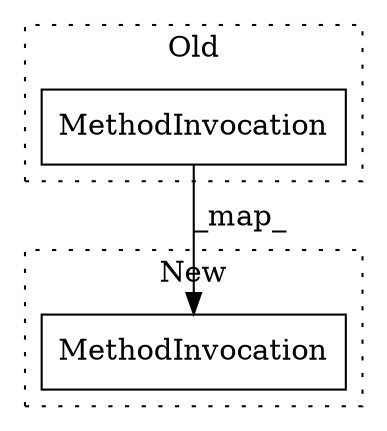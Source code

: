 digraph G {
subgraph cluster0 {
2 [label="MethodInvocation" a="32" s="1696,1710" l="7,1" shape="box"];
label = "Old";
style="dotted";
}
subgraph cluster1 {
1 [label="MethodInvocation" a="32" s="1972,1986" l="7,1" shape="box"];
label = "New";
style="dotted";
}
2 -> 1 [label="_map_"];
}